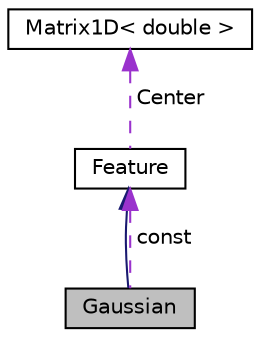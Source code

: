 digraph "Gaussian"
{
  edge [fontname="Helvetica",fontsize="10",labelfontname="Helvetica",labelfontsize="10"];
  node [fontname="Helvetica",fontsize="10",shape=record];
  Node2 [label="Gaussian",height=0.2,width=0.4,color="black", fillcolor="grey75", style="filled", fontcolor="black"];
  Node3 -> Node2 [dir="back",color="midnightblue",fontsize="10",style="solid",fontname="Helvetica"];
  Node3 [label="Feature",height=0.2,width=0.4,color="black", fillcolor="white", style="filled",URL="$classFeature.html"];
  Node4 -> Node3 [dir="back",color="darkorchid3",fontsize="10",style="dashed",label=" Center" ,fontname="Helvetica"];
  Node4 [label="Matrix1D\< double \>",height=0.2,width=0.4,color="black", fillcolor="white", style="filled",URL="$classMatrix1D.html"];
  Node3 -> Node2 [dir="back",color="darkorchid3",fontsize="10",style="dashed",label=" const" ,fontname="Helvetica"];
}
